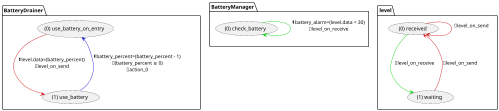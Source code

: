 @startuml
scale 500 width
package BatteryDrainer {
    usecase "(0) use_battery_on_entry" as BatteryDrainer_use_battery_on_entry
    usecase "(1) use_battery" as BatteryDrainer_use_battery
    BatteryDrainer_use_battery -[#0000cc]-> BatteryDrainer_use_battery_on_entry : ⏬battery_percent=(battery_percent - 1)  \n\
💂(battery_percent ≥ 0)  \n\
🔗action_0  \n\

    BatteryDrainer_use_battery_on_entry -[#cc0000]-> BatteryDrainer_use_battery : ⏬level.data=(battery_percent)  \n\
🔗level_on_send  \n\

}
package BatteryManager {
    usecase "(0) check_battery" as BatteryManager_check_battery
    BatteryManager_check_battery -[#00cc00]-> BatteryManager_check_battery : ⏬battery_alarm=(level.data < 30)  \n\
🔗level_on_receive  \n\

}
package level {
    usecase "(0) received" as level_received
    usecase "(1) waiting" as level_waiting
    level_waiting -[#cc0000]-> level_received : 🔗level_on_send  \n\

    level_received -[#cc0000]-> level_received : 🔗level_on_send  \n\

    level_received -[#00cc00]-> level_waiting : 🔗level_on_receive  \n\

}
